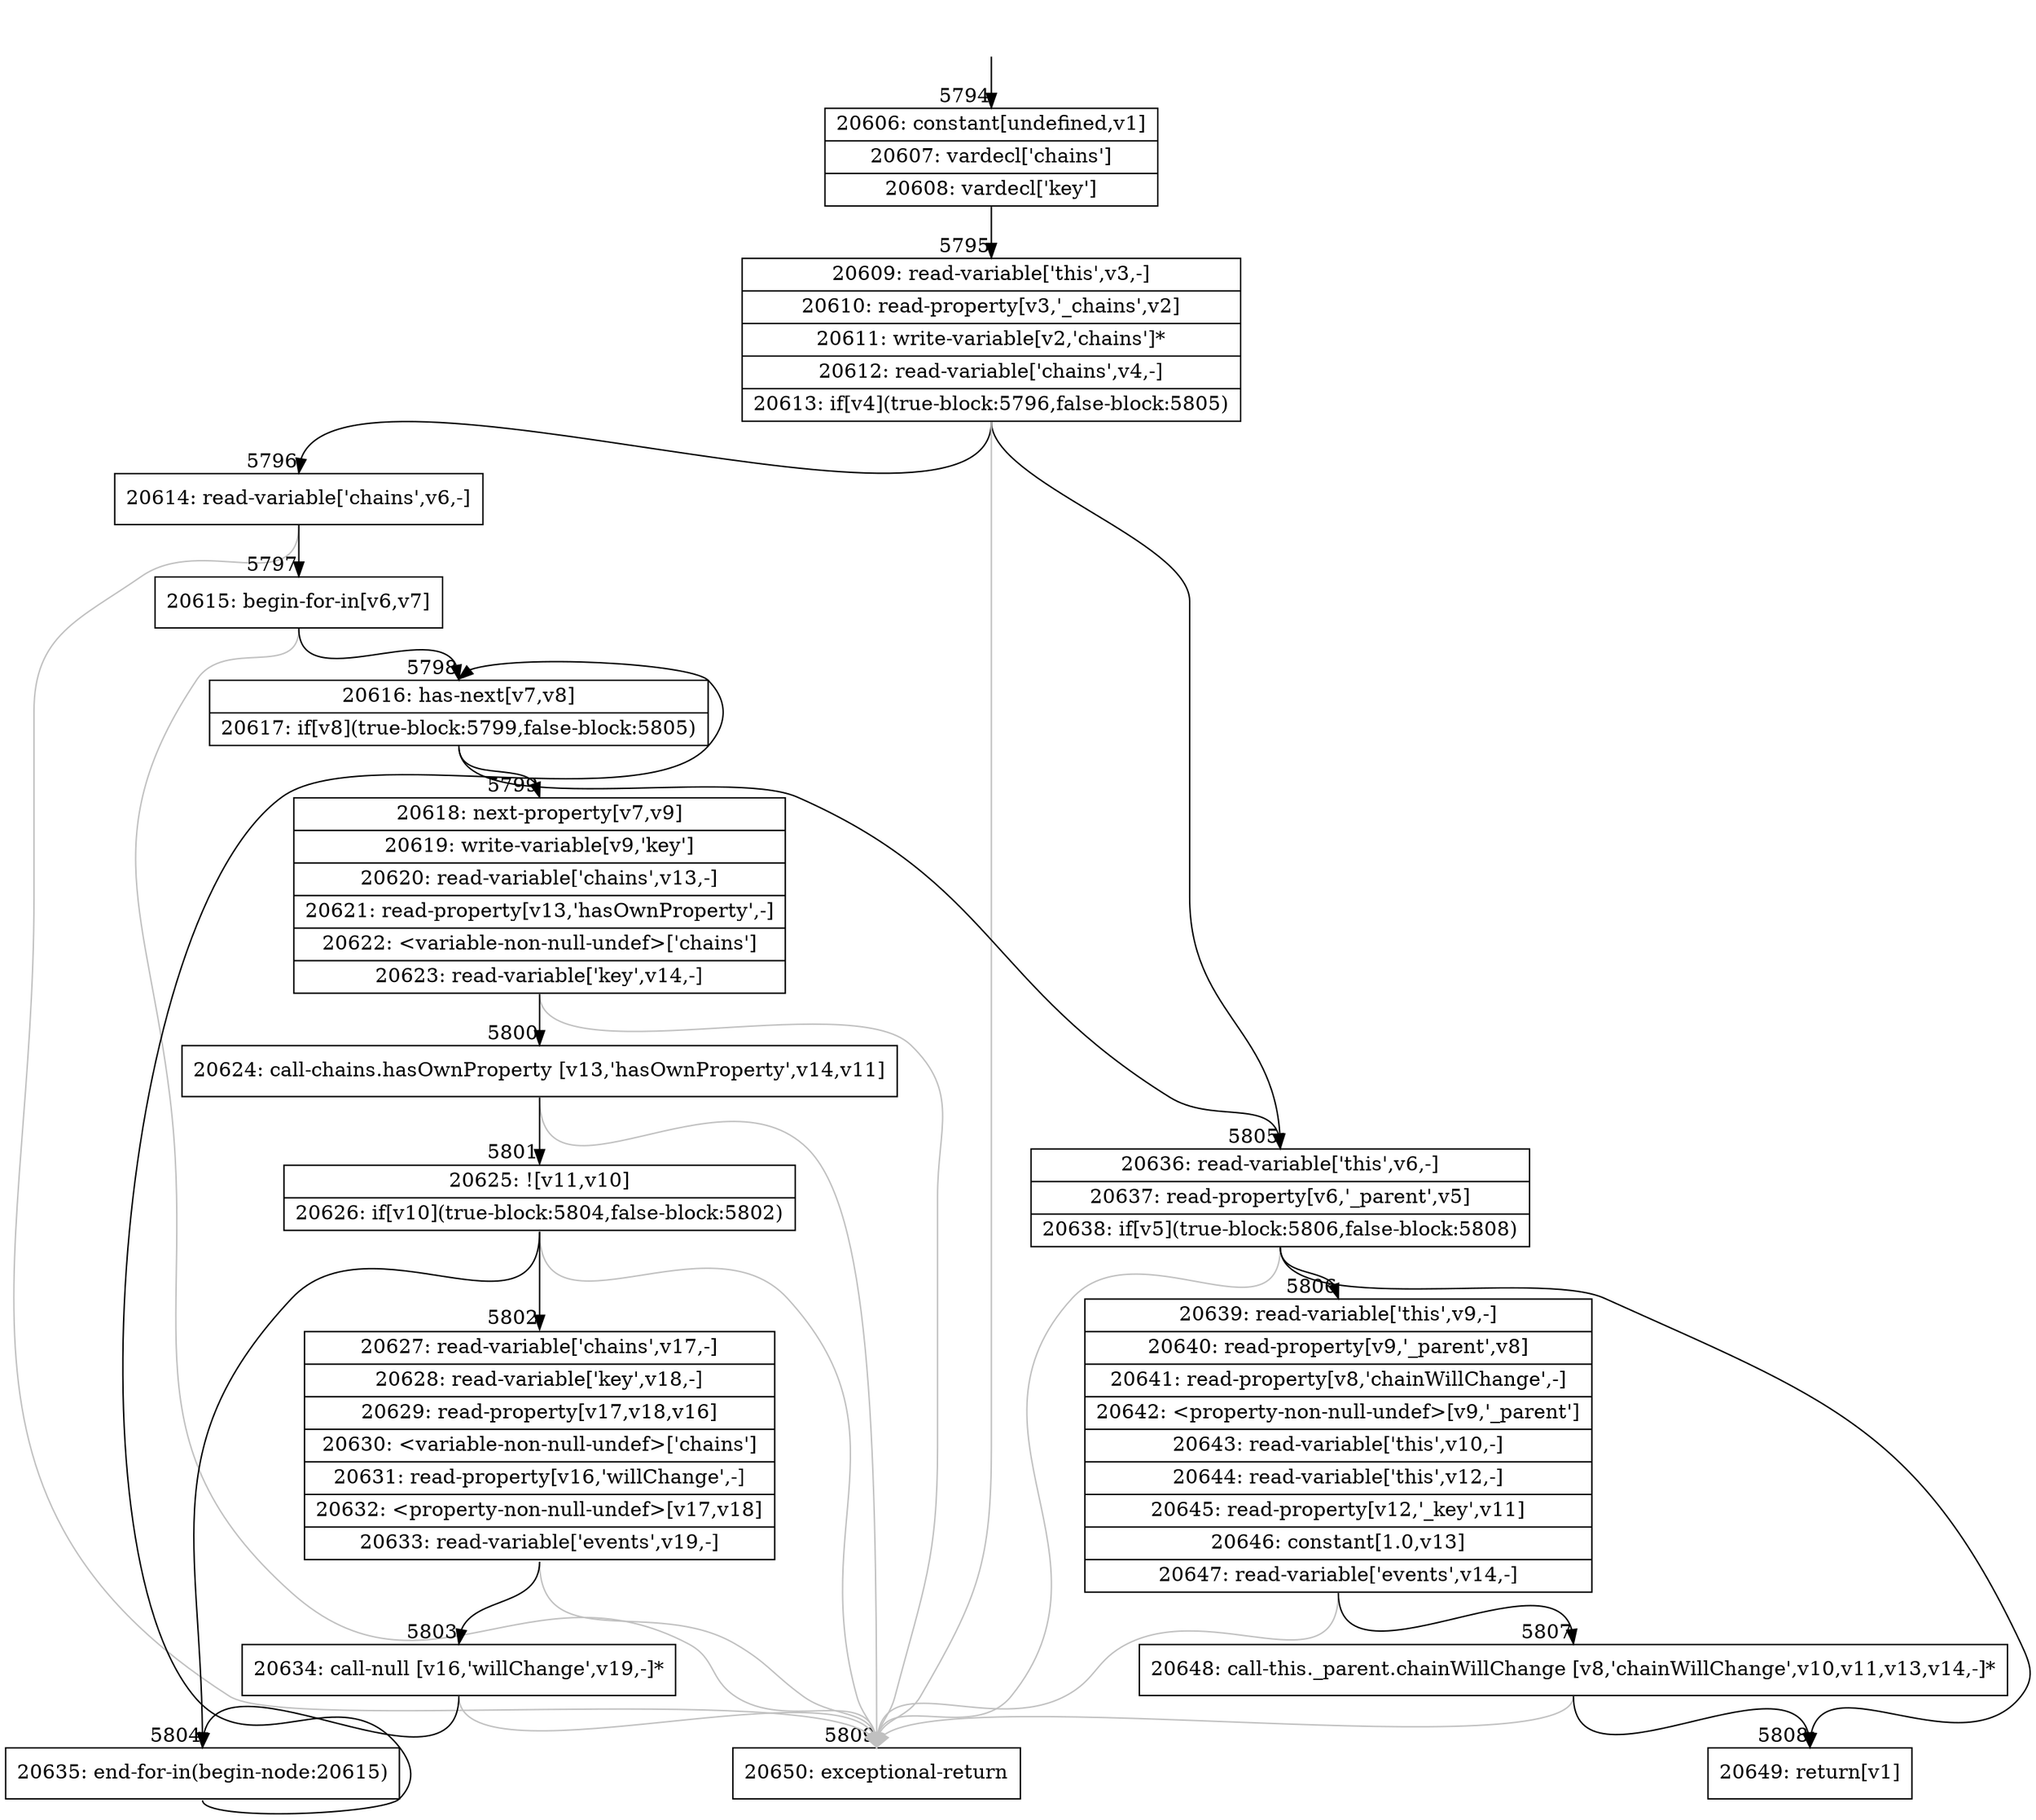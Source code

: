 digraph {
rankdir="TD"
BB_entry468[shape=none,label=""];
BB_entry468 -> BB5794 [tailport=s, headport=n, headlabel="    5794"]
BB5794 [shape=record label="{20606: constant[undefined,v1]|20607: vardecl['chains']|20608: vardecl['key']}" ] 
BB5794 -> BB5795 [tailport=s, headport=n, headlabel="      5795"]
BB5795 [shape=record label="{20609: read-variable['this',v3,-]|20610: read-property[v3,'_chains',v2]|20611: write-variable[v2,'chains']*|20612: read-variable['chains',v4,-]|20613: if[v4](true-block:5796,false-block:5805)}" ] 
BB5795 -> BB5796 [tailport=s, headport=n, headlabel="      5796"]
BB5795 -> BB5805 [tailport=s, headport=n, headlabel="      5805"]
BB5795 -> BB5809 [tailport=s, headport=n, color=gray, headlabel="      5809"]
BB5796 [shape=record label="{20614: read-variable['chains',v6,-]}" ] 
BB5796 -> BB5797 [tailport=s, headport=n, headlabel="      5797"]
BB5796 -> BB5809 [tailport=s, headport=n, color=gray]
BB5797 [shape=record label="{20615: begin-for-in[v6,v7]}" ] 
BB5797 -> BB5798 [tailport=s, headport=n, headlabel="      5798"]
BB5797 -> BB5809 [tailport=s, headport=n, color=gray]
BB5798 [shape=record label="{20616: has-next[v7,v8]|20617: if[v8](true-block:5799,false-block:5805)}" ] 
BB5798 -> BB5799 [tailport=s, headport=n, headlabel="      5799"]
BB5798 -> BB5805 [tailport=s, headport=n]
BB5799 [shape=record label="{20618: next-property[v7,v9]|20619: write-variable[v9,'key']|20620: read-variable['chains',v13,-]|20621: read-property[v13,'hasOwnProperty',-]|20622: \<variable-non-null-undef\>['chains']|20623: read-variable['key',v14,-]}" ] 
BB5799 -> BB5800 [tailport=s, headport=n, headlabel="      5800"]
BB5799 -> BB5809 [tailport=s, headport=n, color=gray]
BB5800 [shape=record label="{20624: call-chains.hasOwnProperty [v13,'hasOwnProperty',v14,v11]}" ] 
BB5800 -> BB5801 [tailport=s, headport=n, headlabel="      5801"]
BB5800 -> BB5809 [tailport=s, headport=n, color=gray]
BB5801 [shape=record label="{20625: ![v11,v10]|20626: if[v10](true-block:5804,false-block:5802)}" ] 
BB5801 -> BB5804 [tailport=s, headport=n, headlabel="      5804"]
BB5801 -> BB5802 [tailport=s, headport=n, headlabel="      5802"]
BB5801 -> BB5809 [tailport=s, headport=n, color=gray]
BB5802 [shape=record label="{20627: read-variable['chains',v17,-]|20628: read-variable['key',v18,-]|20629: read-property[v17,v18,v16]|20630: \<variable-non-null-undef\>['chains']|20631: read-property[v16,'willChange',-]|20632: \<property-non-null-undef\>[v17,v18]|20633: read-variable['events',v19,-]}" ] 
BB5802 -> BB5803 [tailport=s, headport=n, headlabel="      5803"]
BB5802 -> BB5809 [tailport=s, headport=n, color=gray]
BB5803 [shape=record label="{20634: call-null [v16,'willChange',v19,-]*}" ] 
BB5803 -> BB5804 [tailport=s, headport=n]
BB5803 -> BB5809 [tailport=s, headport=n, color=gray]
BB5804 [shape=record label="{20635: end-for-in(begin-node:20615)}" ] 
BB5804 -> BB5798 [tailport=s, headport=n]
BB5805 [shape=record label="{20636: read-variable['this',v6,-]|20637: read-property[v6,'_parent',v5]|20638: if[v5](true-block:5806,false-block:5808)}" ] 
BB5805 -> BB5806 [tailport=s, headport=n, headlabel="      5806"]
BB5805 -> BB5808 [tailport=s, headport=n, headlabel="      5808"]
BB5805 -> BB5809 [tailport=s, headport=n, color=gray]
BB5806 [shape=record label="{20639: read-variable['this',v9,-]|20640: read-property[v9,'_parent',v8]|20641: read-property[v8,'chainWillChange',-]|20642: \<property-non-null-undef\>[v9,'_parent']|20643: read-variable['this',v10,-]|20644: read-variable['this',v12,-]|20645: read-property[v12,'_key',v11]|20646: constant[1.0,v13]|20647: read-variable['events',v14,-]}" ] 
BB5806 -> BB5807 [tailport=s, headport=n, headlabel="      5807"]
BB5806 -> BB5809 [tailport=s, headport=n, color=gray]
BB5807 [shape=record label="{20648: call-this._parent.chainWillChange [v8,'chainWillChange',v10,v11,v13,v14,-]*}" ] 
BB5807 -> BB5808 [tailport=s, headport=n]
BB5807 -> BB5809 [tailport=s, headport=n, color=gray]
BB5808 [shape=record label="{20649: return[v1]}" ] 
BB5809 [shape=record label="{20650: exceptional-return}" ] 
//#$~ 10475
}
